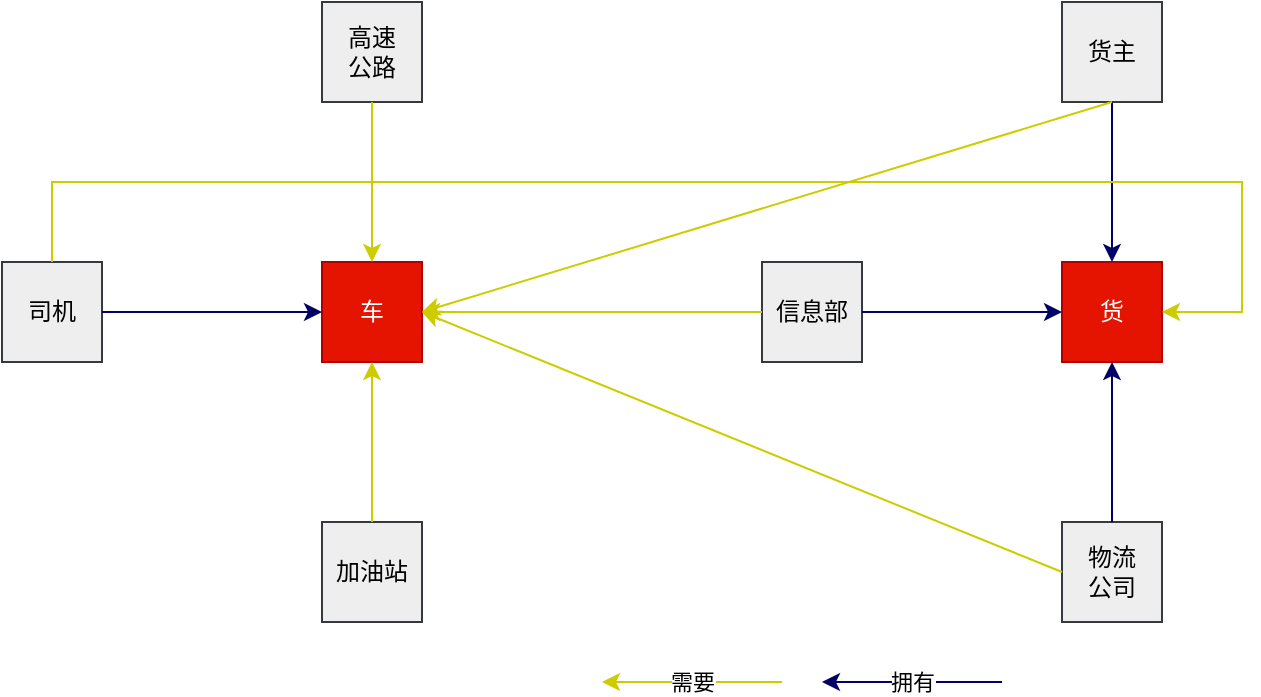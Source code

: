 <mxfile version="17.2.4" type="github"><diagram id="QGH_b18L64dyd0NpZUrO" name="第 1 页"><mxGraphModel dx="1298" dy="866" grid="1" gridSize="10" guides="1" tooltips="1" connect="1" arrows="1" fold="1" page="1" pageScale="1" pageWidth="827" pageHeight="1169" math="0" shadow="0"><root><mxCell id="0"/><mxCell id="1" parent="0"/><mxCell id="jwIVyNPSCBzv2DqwXzXd-1" value="车" style="whiteSpace=wrap;html=1;aspect=fixed;fillColor=#e51400;strokeColor=#B20000;fontColor=#ffffff;rounded=0;" vertex="1" parent="1"><mxGeometry x="230" y="280" width="50" height="50" as="geometry"/></mxCell><mxCell id="jwIVyNPSCBzv2DqwXzXd-2" value="货" style="whiteSpace=wrap;html=1;aspect=fixed;fillColor=#e51400;strokeColor=#B20000;fontColor=#ffffff;rounded=0;" vertex="1" parent="1"><mxGeometry x="600" y="280" width="50" height="50" as="geometry"/></mxCell><mxCell id="jwIVyNPSCBzv2DqwXzXd-3" value="司机" style="whiteSpace=wrap;html=1;aspect=fixed;fillColor=#eeeeee;strokeColor=#36393d;rounded=0;" vertex="1" parent="1"><mxGeometry x="70" y="280" width="50" height="50" as="geometry"/></mxCell><mxCell id="jwIVyNPSCBzv2DqwXzXd-4" value="加油站" style="whiteSpace=wrap;html=1;aspect=fixed;fillColor=#eeeeee;strokeColor=#36393d;rounded=0;" vertex="1" parent="1"><mxGeometry x="230" y="410" width="50" height="50" as="geometry"/></mxCell><mxCell id="jwIVyNPSCBzv2DqwXzXd-5" value="" style="endArrow=classic;html=1;rounded=0;curved=1;exitX=1;exitY=0.5;exitDx=0;exitDy=0;strokeColor=#000066;" edge="1" parent="1" source="jwIVyNPSCBzv2DqwXzXd-3" target="jwIVyNPSCBzv2DqwXzXd-1"><mxGeometry width="50" height="50" relative="1" as="geometry"><mxPoint x="370" y="160" as="sourcePoint"/><mxPoint x="420" y="110" as="targetPoint"/></mxGeometry></mxCell><mxCell id="jwIVyNPSCBzv2DqwXzXd-6" value="" style="endArrow=classic;html=1;rounded=0;curved=1;exitX=0.5;exitY=0;exitDx=0;exitDy=0;entryX=0.5;entryY=1;entryDx=0;entryDy=0;strokeColor=#CCCC00;" edge="1" parent="1" source="jwIVyNPSCBzv2DqwXzXd-4" target="jwIVyNPSCBzv2DqwXzXd-1"><mxGeometry width="50" height="50" relative="1" as="geometry"><mxPoint x="265" y="200" as="sourcePoint"/><mxPoint x="260" y="280" as="targetPoint"/></mxGeometry></mxCell><mxCell id="jwIVyNPSCBzv2DqwXzXd-7" value="信息部" style="whiteSpace=wrap;html=1;aspect=fixed;fillColor=#eeeeee;strokeColor=#36393d;rounded=0;" vertex="1" parent="1"><mxGeometry x="450" y="280" width="50" height="50" as="geometry"/></mxCell><mxCell id="jwIVyNPSCBzv2DqwXzXd-8" value="货主" style="whiteSpace=wrap;html=1;aspect=fixed;fillColor=#eeeeee;strokeColor=#36393d;rounded=0;" vertex="1" parent="1"><mxGeometry x="600" y="150" width="50" height="50" as="geometry"/></mxCell><mxCell id="jwIVyNPSCBzv2DqwXzXd-9" value="物流&lt;br&gt;公司" style="whiteSpace=wrap;html=1;aspect=fixed;fillColor=#eeeeee;strokeColor=#36393d;rounded=0;" vertex="1" parent="1"><mxGeometry x="600" y="410" width="50" height="50" as="geometry"/></mxCell><mxCell id="jwIVyNPSCBzv2DqwXzXd-10" value="" style="endArrow=classic;html=1;rounded=0;curved=1;exitX=1;exitY=0.5;exitDx=0;exitDy=0;strokeColor=#000066;" edge="1" parent="1" source="jwIVyNPSCBzv2DqwXzXd-7" target="jwIVyNPSCBzv2DqwXzXd-2"><mxGeometry width="50" height="50" relative="1" as="geometry"><mxPoint x="345" y="200" as="sourcePoint"/><mxPoint x="265" y="290" as="targetPoint"/></mxGeometry></mxCell><mxCell id="jwIVyNPSCBzv2DqwXzXd-11" value="" style="endArrow=classic;html=1;rounded=0;curved=1;exitX=0.5;exitY=1;exitDx=0;exitDy=0;entryX=0.5;entryY=0;entryDx=0;entryDy=0;strokeColor=#000066;" edge="1" parent="1" source="jwIVyNPSCBzv2DqwXzXd-8" target="jwIVyNPSCBzv2DqwXzXd-2"><mxGeometry width="50" height="50" relative="1" as="geometry"><mxPoint x="555" y="200" as="sourcePoint"/><mxPoint x="635" y="290" as="targetPoint"/></mxGeometry></mxCell><mxCell id="jwIVyNPSCBzv2DqwXzXd-12" value="" style="endArrow=classic;html=1;rounded=0;curved=1;entryX=0.5;entryY=1;entryDx=0;entryDy=0;strokeColor=#000066;" edge="1" parent="1" target="jwIVyNPSCBzv2DqwXzXd-2"><mxGeometry width="50" height="50" relative="1" as="geometry"><mxPoint x="625" y="410" as="sourcePoint"/><mxPoint x="635" y="290" as="targetPoint"/></mxGeometry></mxCell><mxCell id="jwIVyNPSCBzv2DqwXzXd-13" value="高速&lt;br&gt;公路" style="whiteSpace=wrap;html=1;aspect=fixed;fillColor=#eeeeee;strokeColor=#36393d;rounded=0;" vertex="1" parent="1"><mxGeometry x="230" y="150" width="50" height="50" as="geometry"/></mxCell><mxCell id="jwIVyNPSCBzv2DqwXzXd-14" value="" style="endArrow=classic;html=1;rounded=0;curved=1;exitX=0.5;exitY=1;exitDx=0;exitDy=0;entryX=0.5;entryY=0;entryDx=0;entryDy=0;strokeColor=#CCCC00;" edge="1" parent="1" source="jwIVyNPSCBzv2DqwXzXd-13" target="jwIVyNPSCBzv2DqwXzXd-1"><mxGeometry width="50" height="50" relative="1" as="geometry"><mxPoint x="265" y="420" as="sourcePoint"/><mxPoint x="265" y="340" as="targetPoint"/></mxGeometry></mxCell><mxCell id="jwIVyNPSCBzv2DqwXzXd-15" value="" style="endArrow=classic;html=1;rounded=0;curved=1;exitX=0;exitY=0.5;exitDx=0;exitDy=0;entryX=1;entryY=0.5;entryDx=0;entryDy=0;strokeColor=#CCCC00;" edge="1" parent="1" source="jwIVyNPSCBzv2DqwXzXd-7" target="jwIVyNPSCBzv2DqwXzXd-1"><mxGeometry width="50" height="50" relative="1" as="geometry"><mxPoint x="265" y="210" as="sourcePoint"/><mxPoint x="265" y="290" as="targetPoint"/></mxGeometry></mxCell><mxCell id="jwIVyNPSCBzv2DqwXzXd-16" value="" style="endArrow=classic;html=1;rounded=0;curved=1;exitX=0.5;exitY=1;exitDx=0;exitDy=0;strokeColor=#CCCC00;entryX=1;entryY=0.5;entryDx=0;entryDy=0;" edge="1" parent="1" source="jwIVyNPSCBzv2DqwXzXd-8" target="jwIVyNPSCBzv2DqwXzXd-1"><mxGeometry width="50" height="50" relative="1" as="geometry"><mxPoint x="555" y="210" as="sourcePoint"/><mxPoint x="260" y="280" as="targetPoint"/></mxGeometry></mxCell><mxCell id="jwIVyNPSCBzv2DqwXzXd-17" value="" style="endArrow=classic;html=1;rounded=0;curved=1;exitX=0;exitY=0.5;exitDx=0;exitDy=0;strokeColor=#CCCC00;entryX=1;entryY=0.5;entryDx=0;entryDy=0;" edge="1" parent="1" source="jwIVyNPSCBzv2DqwXzXd-9" target="jwIVyNPSCBzv2DqwXzXd-1"><mxGeometry width="50" height="50" relative="1" as="geometry"><mxPoint x="635" y="210" as="sourcePoint"/><mxPoint x="290" y="315" as="targetPoint"/></mxGeometry></mxCell><mxCell id="jwIVyNPSCBzv2DqwXzXd-18" value="需要" style="endArrow=classic;html=1;rounded=0;curved=1;strokeColor=#CCCC00;" edge="1" parent="1"><mxGeometry width="50" height="50" relative="1" as="geometry"><mxPoint x="460" y="490" as="sourcePoint"/><mxPoint x="370" y="490" as="targetPoint"/></mxGeometry></mxCell><mxCell id="jwIVyNPSCBzv2DqwXzXd-19" value="拥有" style="endArrow=classic;html=1;rounded=0;curved=1;strokeColor=#000066;" edge="1" parent="1"><mxGeometry width="50" height="50" relative="1" as="geometry"><mxPoint x="570" y="490" as="sourcePoint"/><mxPoint x="480" y="490" as="targetPoint"/></mxGeometry></mxCell><mxCell id="jwIVyNPSCBzv2DqwXzXd-20" value="" style="endArrow=classic;html=1;rounded=0;strokeColor=#CCCC00;entryX=1;entryY=0.5;entryDx=0;entryDy=0;exitX=0.5;exitY=0;exitDx=0;exitDy=0;" edge="1" parent="1" source="jwIVyNPSCBzv2DqwXzXd-3" target="jwIVyNPSCBzv2DqwXzXd-2"><mxGeometry width="50" height="50" relative="1" as="geometry"><mxPoint x="90" y="240" as="sourcePoint"/><mxPoint x="290" y="315" as="targetPoint"/><Array as="points"><mxPoint x="95" y="240"/><mxPoint x="690" y="240"/><mxPoint x="690" y="305"/></Array></mxGeometry></mxCell></root></mxGraphModel></diagram></mxfile>